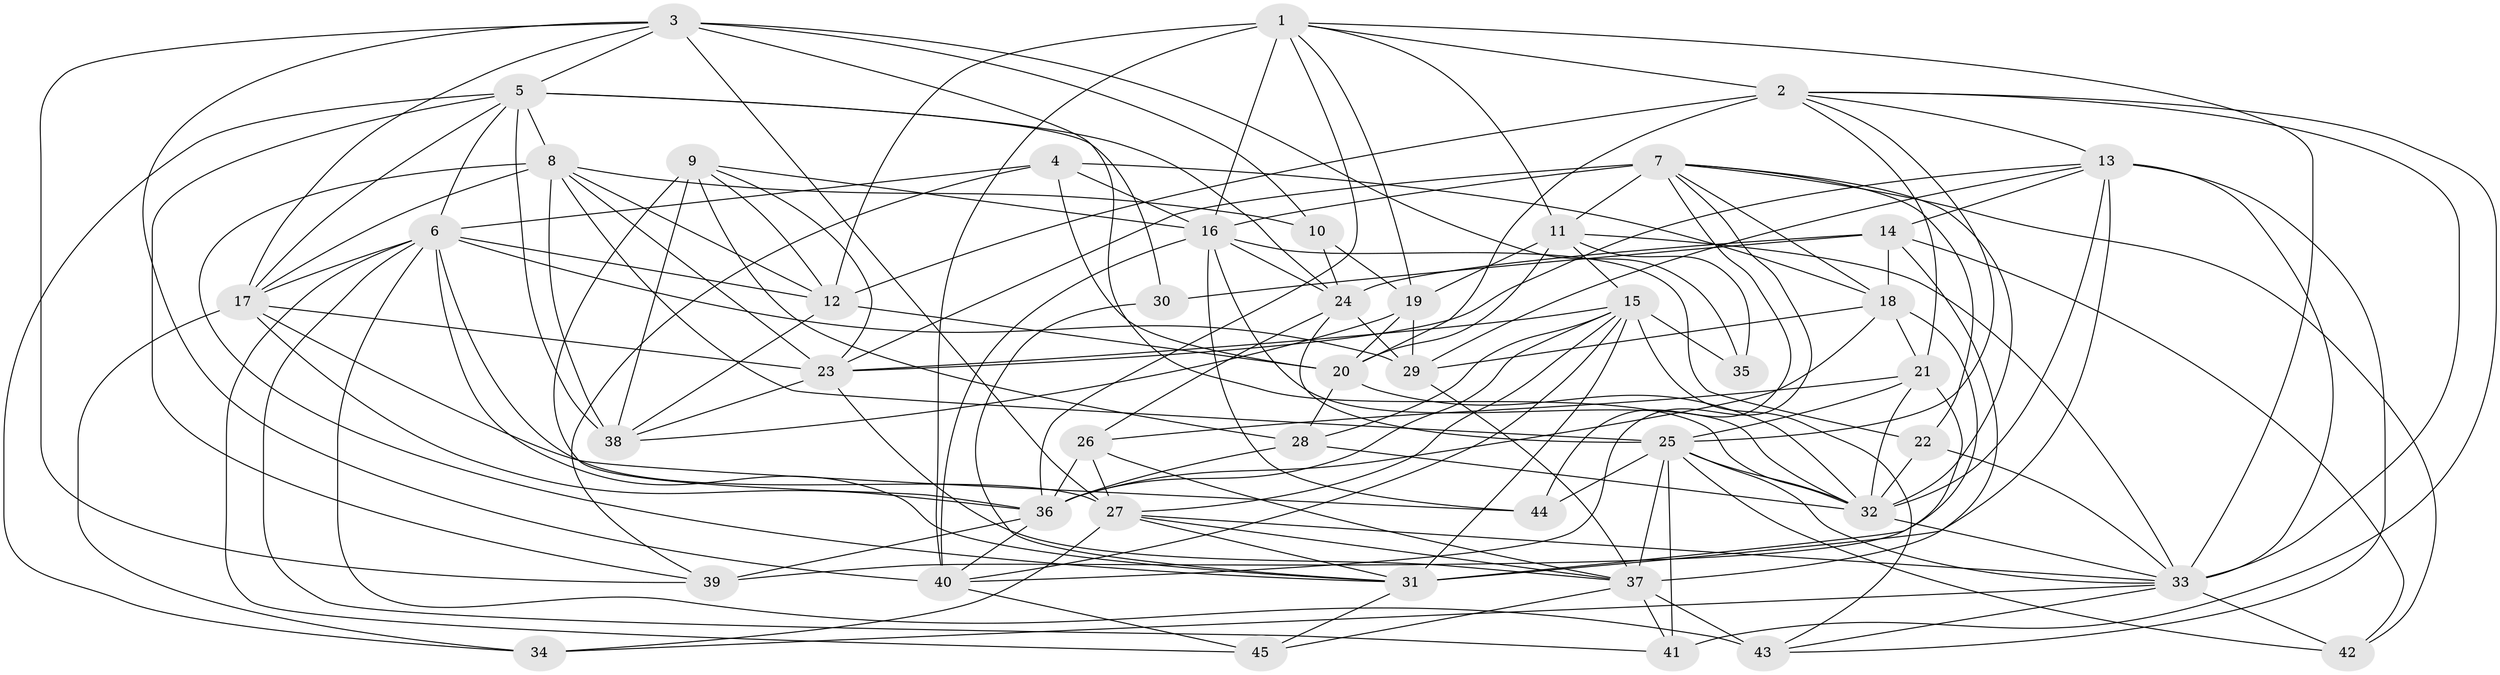 // original degree distribution, {4: 1.0}
// Generated by graph-tools (version 1.1) at 2025/53/03/04/25 22:53:38]
// undirected, 45 vertices, 152 edges
graph export_dot {
  node [color=gray90,style=filled];
  1;
  2;
  3;
  4;
  5;
  6;
  7;
  8;
  9;
  10;
  11;
  12;
  13;
  14;
  15;
  16;
  17;
  18;
  19;
  20;
  21;
  22;
  23;
  24;
  25;
  26;
  27;
  28;
  29;
  30;
  31;
  32;
  33;
  34;
  35;
  36;
  37;
  38;
  39;
  40;
  41;
  42;
  43;
  44;
  45;
  1 -- 2 [weight=1.0];
  1 -- 11 [weight=1.0];
  1 -- 12 [weight=2.0];
  1 -- 16 [weight=3.0];
  1 -- 19 [weight=1.0];
  1 -- 33 [weight=1.0];
  1 -- 36 [weight=1.0];
  1 -- 40 [weight=2.0];
  2 -- 12 [weight=2.0];
  2 -- 13 [weight=1.0];
  2 -- 20 [weight=2.0];
  2 -- 21 [weight=1.0];
  2 -- 25 [weight=1.0];
  2 -- 33 [weight=1.0];
  2 -- 41 [weight=1.0];
  3 -- 5 [weight=1.0];
  3 -- 10 [weight=1.0];
  3 -- 17 [weight=1.0];
  3 -- 27 [weight=1.0];
  3 -- 32 [weight=1.0];
  3 -- 35 [weight=1.0];
  3 -- 39 [weight=1.0];
  3 -- 40 [weight=1.0];
  4 -- 6 [weight=1.0];
  4 -- 16 [weight=2.0];
  4 -- 18 [weight=3.0];
  4 -- 20 [weight=1.0];
  4 -- 39 [weight=1.0];
  5 -- 6 [weight=1.0];
  5 -- 8 [weight=1.0];
  5 -- 17 [weight=2.0];
  5 -- 24 [weight=2.0];
  5 -- 30 [weight=2.0];
  5 -- 34 [weight=1.0];
  5 -- 38 [weight=1.0];
  5 -- 39 [weight=1.0];
  6 -- 12 [weight=2.0];
  6 -- 17 [weight=1.0];
  6 -- 27 [weight=2.0];
  6 -- 29 [weight=1.0];
  6 -- 31 [weight=1.0];
  6 -- 41 [weight=1.0];
  6 -- 43 [weight=1.0];
  6 -- 45 [weight=1.0];
  7 -- 11 [weight=1.0];
  7 -- 16 [weight=1.0];
  7 -- 18 [weight=1.0];
  7 -- 22 [weight=1.0];
  7 -- 23 [weight=2.0];
  7 -- 32 [weight=1.0];
  7 -- 40 [weight=1.0];
  7 -- 42 [weight=1.0];
  7 -- 44 [weight=1.0];
  8 -- 10 [weight=1.0];
  8 -- 12 [weight=1.0];
  8 -- 17 [weight=1.0];
  8 -- 23 [weight=1.0];
  8 -- 25 [weight=1.0];
  8 -- 31 [weight=1.0];
  8 -- 38 [weight=1.0];
  9 -- 12 [weight=1.0];
  9 -- 16 [weight=1.0];
  9 -- 23 [weight=1.0];
  9 -- 28 [weight=1.0];
  9 -- 36 [weight=1.0];
  9 -- 38 [weight=3.0];
  10 -- 19 [weight=1.0];
  10 -- 24 [weight=3.0];
  11 -- 15 [weight=1.0];
  11 -- 19 [weight=1.0];
  11 -- 20 [weight=1.0];
  11 -- 33 [weight=2.0];
  11 -- 35 [weight=1.0];
  12 -- 20 [weight=3.0];
  12 -- 38 [weight=1.0];
  13 -- 14 [weight=2.0];
  13 -- 23 [weight=3.0];
  13 -- 29 [weight=1.0];
  13 -- 31 [weight=1.0];
  13 -- 32 [weight=1.0];
  13 -- 33 [weight=1.0];
  13 -- 43 [weight=2.0];
  14 -- 18 [weight=3.0];
  14 -- 24 [weight=2.0];
  14 -- 30 [weight=1.0];
  14 -- 37 [weight=1.0];
  14 -- 42 [weight=1.0];
  15 -- 23 [weight=2.0];
  15 -- 27 [weight=1.0];
  15 -- 28 [weight=2.0];
  15 -- 31 [weight=1.0];
  15 -- 35 [weight=2.0];
  15 -- 36 [weight=1.0];
  15 -- 40 [weight=1.0];
  15 -- 43 [weight=1.0];
  16 -- 22 [weight=1.0];
  16 -- 24 [weight=1.0];
  16 -- 32 [weight=1.0];
  16 -- 40 [weight=1.0];
  16 -- 44 [weight=1.0];
  17 -- 23 [weight=1.0];
  17 -- 34 [weight=1.0];
  17 -- 36 [weight=2.0];
  17 -- 44 [weight=1.0];
  18 -- 21 [weight=1.0];
  18 -- 29 [weight=1.0];
  18 -- 36 [weight=1.0];
  18 -- 39 [weight=2.0];
  19 -- 20 [weight=1.0];
  19 -- 29 [weight=1.0];
  19 -- 38 [weight=1.0];
  20 -- 28 [weight=1.0];
  20 -- 32 [weight=1.0];
  21 -- 25 [weight=1.0];
  21 -- 26 [weight=1.0];
  21 -- 31 [weight=3.0];
  21 -- 32 [weight=1.0];
  22 -- 32 [weight=1.0];
  22 -- 33 [weight=1.0];
  23 -- 37 [weight=1.0];
  23 -- 38 [weight=1.0];
  24 -- 25 [weight=1.0];
  24 -- 26 [weight=1.0];
  24 -- 29 [weight=2.0];
  25 -- 32 [weight=3.0];
  25 -- 33 [weight=1.0];
  25 -- 37 [weight=1.0];
  25 -- 41 [weight=1.0];
  25 -- 42 [weight=1.0];
  25 -- 44 [weight=1.0];
  26 -- 27 [weight=2.0];
  26 -- 36 [weight=1.0];
  26 -- 37 [weight=1.0];
  27 -- 31 [weight=1.0];
  27 -- 33 [weight=1.0];
  27 -- 34 [weight=1.0];
  27 -- 37 [weight=1.0];
  28 -- 32 [weight=1.0];
  28 -- 36 [weight=1.0];
  29 -- 37 [weight=2.0];
  30 -- 31 [weight=1.0];
  31 -- 45 [weight=1.0];
  32 -- 33 [weight=1.0];
  33 -- 34 [weight=1.0];
  33 -- 42 [weight=1.0];
  33 -- 43 [weight=1.0];
  36 -- 39 [weight=1.0];
  36 -- 40 [weight=1.0];
  37 -- 41 [weight=1.0];
  37 -- 43 [weight=3.0];
  37 -- 45 [weight=1.0];
  40 -- 45 [weight=1.0];
}
